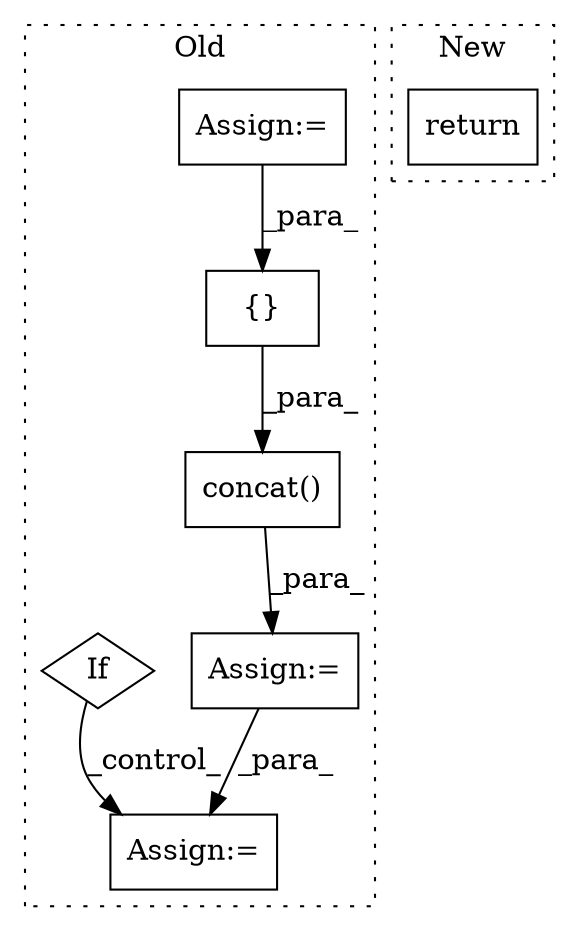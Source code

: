 digraph G {
subgraph cluster0 {
1 [label="concat()" a="75" s="19407,19427" l="10,1" shape="box"];
3 [label="Assign:=" a="68" s="19477" l="3" shape="box"];
4 [label="Assign:=" a="68" s="19216" l="3" shape="box"];
5 [label="Assign:=" a="68" s="19534" l="3" shape="box"];
6 [label="If" a="96" s="19505" l="3" shape="diamond"];
7 [label="{}" a="59" s="19417,19426" l="1,0" shape="box"];
label = "Old";
style="dotted";
}
subgraph cluster1 {
2 [label="return" a="93" s="20883" l="7" shape="box"];
label = "New";
style="dotted";
}
1 -> 3 [label="_para_"];
3 -> 5 [label="_para_"];
4 -> 7 [label="_para_"];
6 -> 5 [label="_control_"];
7 -> 1 [label="_para_"];
}